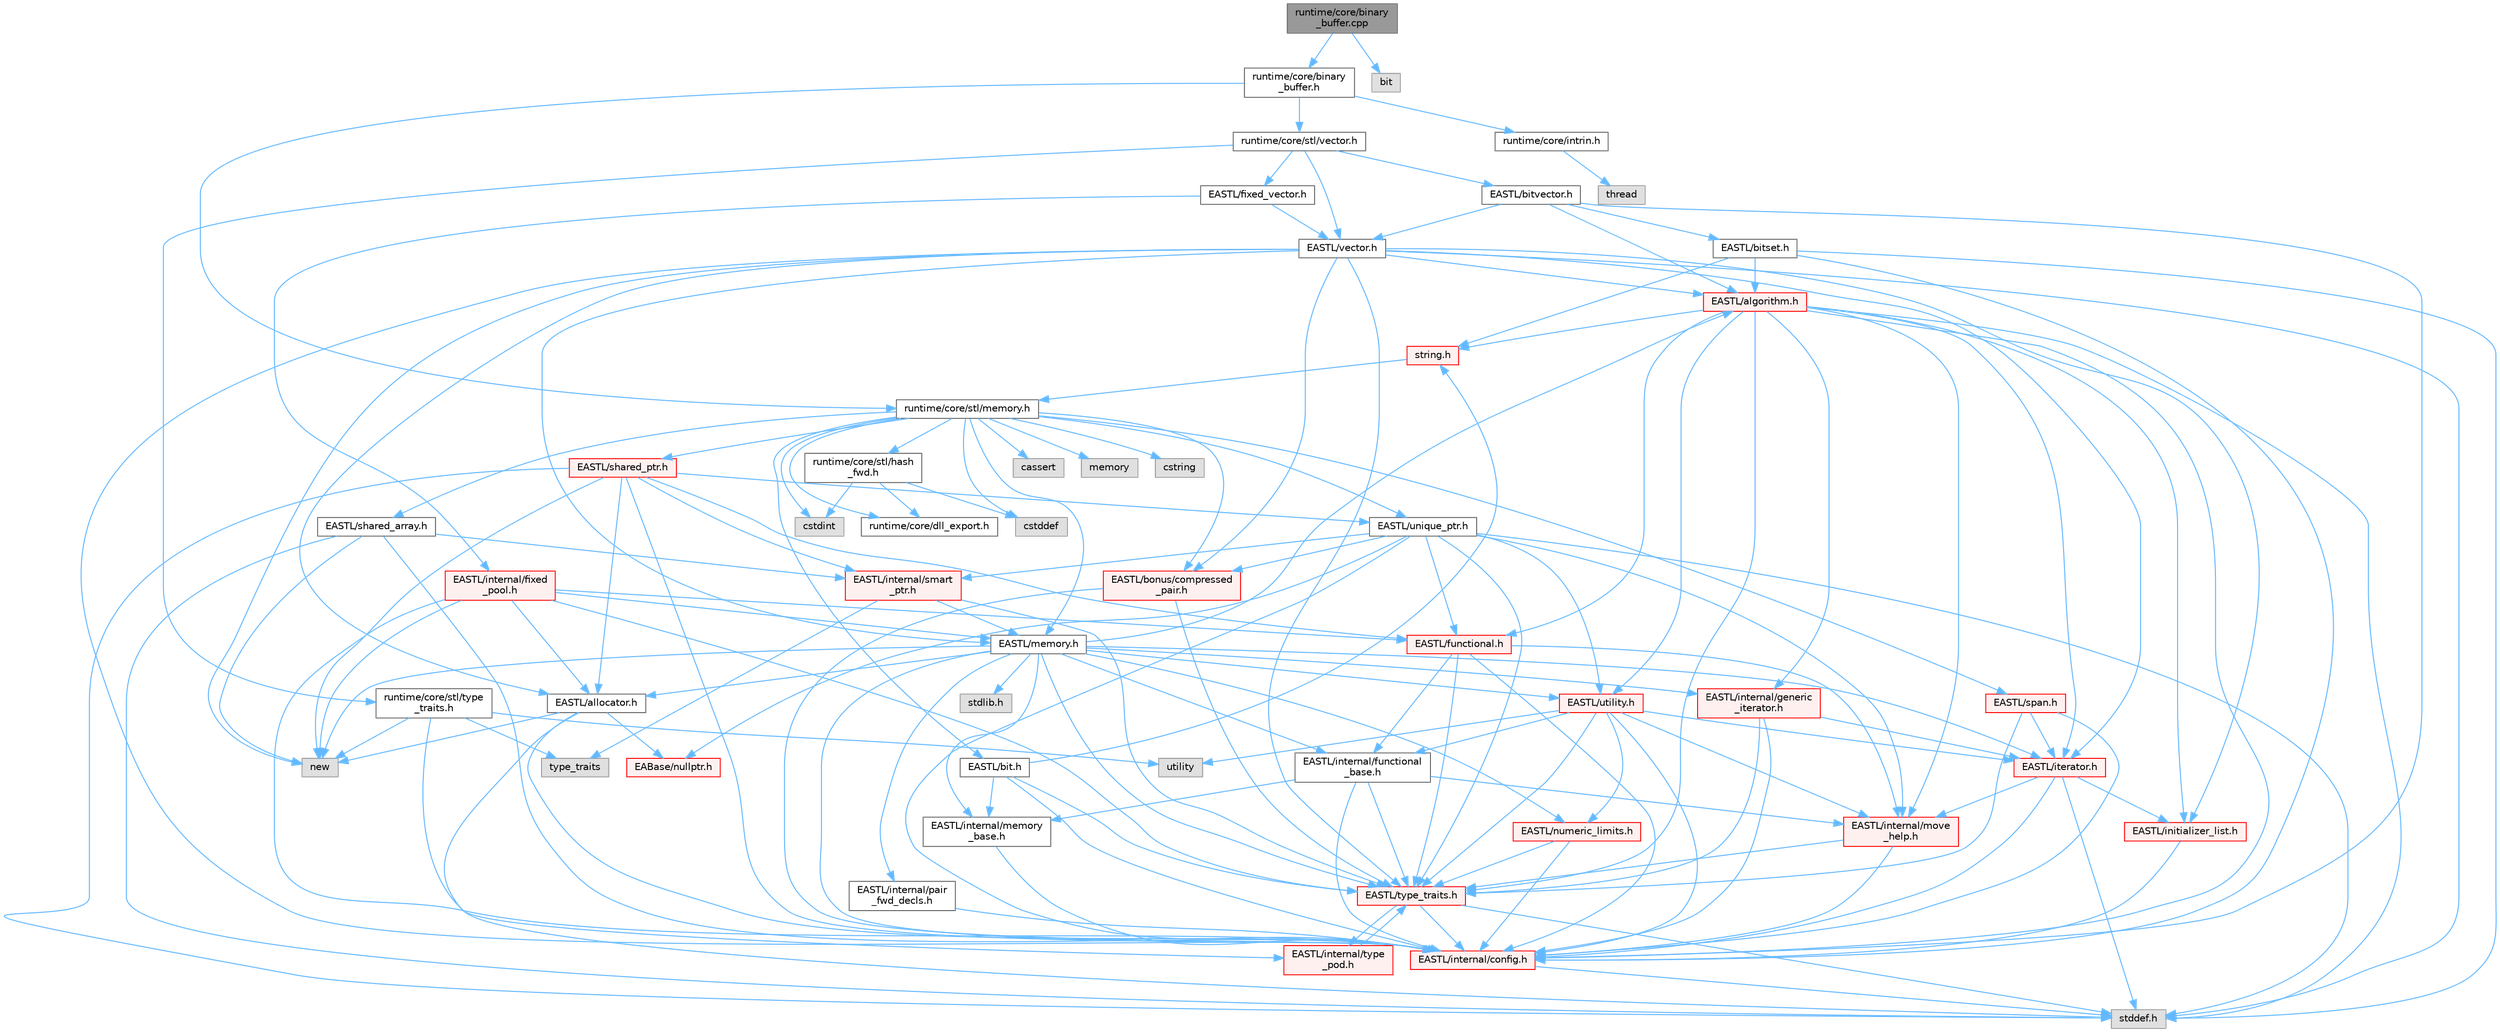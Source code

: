 digraph "runtime/core/binary_buffer.cpp"
{
 // LATEX_PDF_SIZE
  bgcolor="transparent";
  edge [fontname=Helvetica,fontsize=10,labelfontname=Helvetica,labelfontsize=10];
  node [fontname=Helvetica,fontsize=10,shape=box,height=0.2,width=0.4];
  Node1 [id="Node000001",label="runtime/core/binary\l_buffer.cpp",height=0.2,width=0.4,color="gray40", fillcolor="grey60", style="filled", fontcolor="black",tooltip=" "];
  Node1 -> Node2 [id="edge152_Node000001_Node000002",color="steelblue1",style="solid",tooltip=" "];
  Node2 [id="Node000002",label="runtime/core/binary\l_buffer.h",height=0.2,width=0.4,color="grey40", fillcolor="white", style="filled",URL="$binary__buffer_8h.html",tooltip=" "];
  Node2 -> Node3 [id="edge153_Node000002_Node000003",color="steelblue1",style="solid",tooltip=" "];
  Node3 [id="Node000003",label="runtime/core/stl/vector.h",height=0.2,width=0.4,color="grey40", fillcolor="white", style="filled",URL="$core_2stl_2vector_8h.html",tooltip=" "];
  Node3 -> Node4 [id="edge154_Node000003_Node000004",color="steelblue1",style="solid",tooltip=" "];
  Node4 [id="Node000004",label="EASTL/vector.h",height=0.2,width=0.4,color="grey40", fillcolor="white", style="filled",URL="$_e_a_s_t_l_2include_2_e_a_s_t_l_2vector_8h.html",tooltip=" "];
  Node4 -> Node5 [id="edge155_Node000004_Node000005",color="steelblue1",style="solid",tooltip=" "];
  Node5 [id="Node000005",label="EASTL/algorithm.h",height=0.2,width=0.4,color="red", fillcolor="#FFF0F0", style="filled",URL="$_e_a_s_t_l_2include_2_e_a_s_t_l_2algorithm_8h.html",tooltip=" "];
  Node5 -> Node6 [id="edge156_Node000005_Node000006",color="steelblue1",style="solid",tooltip=" "];
  Node6 [id="Node000006",label="EASTL/internal/config.h",height=0.2,width=0.4,color="red", fillcolor="#FFF0F0", style="filled",URL="$config_8h.html",tooltip=" "];
  Node6 -> Node14 [id="edge157_Node000006_Node000014",color="steelblue1",style="solid",tooltip=" "];
  Node14 [id="Node000014",label="stddef.h",height=0.2,width=0.4,color="grey60", fillcolor="#E0E0E0", style="filled",tooltip=" "];
  Node5 -> Node15 [id="edge158_Node000005_Node000015",color="steelblue1",style="solid",tooltip=" "];
  Node15 [id="Node000015",label="EASTL/type_traits.h",height=0.2,width=0.4,color="red", fillcolor="#FFF0F0", style="filled",URL="$_e_a_s_t_l_2include_2_e_a_s_t_l_2type__traits_8h.html",tooltip=" "];
  Node15 -> Node6 [id="edge159_Node000015_Node000006",color="steelblue1",style="solid",tooltip=" "];
  Node15 -> Node14 [id="edge160_Node000015_Node000014",color="steelblue1",style="solid",tooltip=" "];
  Node15 -> Node23 [id="edge161_Node000015_Node000023",color="steelblue1",style="solid",tooltip=" "];
  Node23 [id="Node000023",label="EASTL/internal/type\l_pod.h",height=0.2,width=0.4,color="red", fillcolor="#FFF0F0", style="filled",URL="$type__pod_8h.html",tooltip=" "];
  Node23 -> Node15 [id="edge162_Node000023_Node000015",color="steelblue1",style="solid",tooltip=" "];
  Node5 -> Node25 [id="edge163_Node000005_Node000025",color="steelblue1",style="solid",tooltip=" "];
  Node25 [id="Node000025",label="EASTL/internal/move\l_help.h",height=0.2,width=0.4,color="red", fillcolor="#FFF0F0", style="filled",URL="$move__help_8h.html",tooltip=" "];
  Node25 -> Node6 [id="edge164_Node000025_Node000006",color="steelblue1",style="solid",tooltip=" "];
  Node25 -> Node15 [id="edge165_Node000025_Node000015",color="steelblue1",style="solid",tooltip=" "];
  Node5 -> Node28 [id="edge166_Node000005_Node000028",color="steelblue1",style="solid",tooltip=" "];
  Node28 [id="Node000028",label="EASTL/initializer_list.h",height=0.2,width=0.4,color="red", fillcolor="#FFF0F0", style="filled",URL="$initializer__list_8h.html",tooltip=" "];
  Node28 -> Node6 [id="edge167_Node000028_Node000006",color="steelblue1",style="solid",tooltip=" "];
  Node5 -> Node27 [id="edge168_Node000005_Node000027",color="steelblue1",style="solid",tooltip=" "];
  Node27 [id="Node000027",label="EASTL/iterator.h",height=0.2,width=0.4,color="red", fillcolor="#FFF0F0", style="filled",URL="$_e_a_s_t_l_2include_2_e_a_s_t_l_2iterator_8h.html",tooltip=" "];
  Node27 -> Node6 [id="edge169_Node000027_Node000006",color="steelblue1",style="solid",tooltip=" "];
  Node27 -> Node25 [id="edge170_Node000027_Node000025",color="steelblue1",style="solid",tooltip=" "];
  Node27 -> Node28 [id="edge171_Node000027_Node000028",color="steelblue1",style="solid",tooltip=" "];
  Node27 -> Node14 [id="edge172_Node000027_Node000014",color="steelblue1",style="solid",tooltip=" "];
  Node5 -> Node62 [id="edge173_Node000005_Node000062",color="steelblue1",style="solid",tooltip=" "];
  Node62 [id="Node000062",label="EASTL/functional.h",height=0.2,width=0.4,color="red", fillcolor="#FFF0F0", style="filled",URL="$_e_a_s_t_l_2include_2_e_a_s_t_l_2functional_8h.html",tooltip=" "];
  Node62 -> Node6 [id="edge174_Node000062_Node000006",color="steelblue1",style="solid",tooltip=" "];
  Node62 -> Node25 [id="edge175_Node000062_Node000025",color="steelblue1",style="solid",tooltip=" "];
  Node62 -> Node15 [id="edge176_Node000062_Node000015",color="steelblue1",style="solid",tooltip=" "];
  Node62 -> Node43 [id="edge177_Node000062_Node000043",color="steelblue1",style="solid",tooltip=" "];
  Node43 [id="Node000043",label="EASTL/internal/functional\l_base.h",height=0.2,width=0.4,color="grey40", fillcolor="white", style="filled",URL="$functional__base_8h.html",tooltip=" "];
  Node43 -> Node6 [id="edge178_Node000043_Node000006",color="steelblue1",style="solid",tooltip=" "];
  Node43 -> Node39 [id="edge179_Node000043_Node000039",color="steelblue1",style="solid",tooltip=" "];
  Node39 [id="Node000039",label="EASTL/internal/memory\l_base.h",height=0.2,width=0.4,color="grey40", fillcolor="white", style="filled",URL="$memory__base_8h.html",tooltip=" "];
  Node39 -> Node6 [id="edge180_Node000039_Node000006",color="steelblue1",style="solid",tooltip=" "];
  Node43 -> Node25 [id="edge181_Node000043_Node000025",color="steelblue1",style="solid",tooltip=" "];
  Node43 -> Node15 [id="edge182_Node000043_Node000015",color="steelblue1",style="solid",tooltip=" "];
  Node5 -> Node46 [id="edge183_Node000005_Node000046",color="steelblue1",style="solid",tooltip=" "];
  Node46 [id="Node000046",label="EASTL/utility.h",height=0.2,width=0.4,color="red", fillcolor="#FFF0F0", style="filled",URL="$_e_a_s_t_l_2include_2_e_a_s_t_l_2utility_8h.html",tooltip=" "];
  Node46 -> Node6 [id="edge184_Node000046_Node000006",color="steelblue1",style="solid",tooltip=" "];
  Node46 -> Node15 [id="edge185_Node000046_Node000015",color="steelblue1",style="solid",tooltip=" "];
  Node46 -> Node27 [id="edge186_Node000046_Node000027",color="steelblue1",style="solid",tooltip=" "];
  Node46 -> Node47 [id="edge187_Node000046_Node000047",color="steelblue1",style="solid",tooltip=" "];
  Node47 [id="Node000047",label="EASTL/numeric_limits.h",height=0.2,width=0.4,color="red", fillcolor="#FFF0F0", style="filled",URL="$numeric__limits_8h.html",tooltip=" "];
  Node47 -> Node6 [id="edge188_Node000047_Node000006",color="steelblue1",style="solid",tooltip=" "];
  Node47 -> Node15 [id="edge189_Node000047_Node000015",color="steelblue1",style="solid",tooltip=" "];
  Node46 -> Node43 [id="edge190_Node000046_Node000043",color="steelblue1",style="solid",tooltip=" "];
  Node46 -> Node25 [id="edge191_Node000046_Node000025",color="steelblue1",style="solid",tooltip=" "];
  Node46 -> Node54 [id="edge192_Node000046_Node000054",color="steelblue1",style="solid",tooltip=" "];
  Node54 [id="Node000054",label="utility",height=0.2,width=0.4,color="grey60", fillcolor="#E0E0E0", style="filled",tooltip=" "];
  Node5 -> Node41 [id="edge193_Node000005_Node000041",color="steelblue1",style="solid",tooltip=" "];
  Node41 [id="Node000041",label="EASTL/internal/generic\l_iterator.h",height=0.2,width=0.4,color="red", fillcolor="#FFF0F0", style="filled",URL="$generic__iterator_8h.html",tooltip=" "];
  Node41 -> Node6 [id="edge194_Node000041_Node000006",color="steelblue1",style="solid",tooltip=" "];
  Node41 -> Node27 [id="edge195_Node000041_Node000027",color="steelblue1",style="solid",tooltip=" "];
  Node41 -> Node15 [id="edge196_Node000041_Node000015",color="steelblue1",style="solid",tooltip=" "];
  Node5 -> Node14 [id="edge197_Node000005_Node000014",color="steelblue1",style="solid",tooltip=" "];
  Node5 -> Node29 [id="edge198_Node000005_Node000029",color="steelblue1",style="solid",tooltip=" "];
  Node29 [id="Node000029",label="string.h",height=0.2,width=0.4,color="red", fillcolor="#FFF0F0", style="filled",URL="$string_8h.html",tooltip=" "];
  Node29 -> Node32 [id="edge199_Node000029_Node000032",color="steelblue1",style="solid",tooltip=" "];
  Node32 [id="Node000032",label="runtime/core/stl/memory.h",height=0.2,width=0.4,color="grey40", fillcolor="white", style="filled",URL="$core_2stl_2memory_8h.html",tooltip=" "];
  Node32 -> Node33 [id="edge200_Node000032_Node000033",color="steelblue1",style="solid",tooltip=" "];
  Node33 [id="Node000033",label="cstddef",height=0.2,width=0.4,color="grey60", fillcolor="#E0E0E0", style="filled",tooltip=" "];
  Node32 -> Node34 [id="edge201_Node000032_Node000034",color="steelblue1",style="solid",tooltip=" "];
  Node34 [id="Node000034",label="cstdint",height=0.2,width=0.4,color="grey60", fillcolor="#E0E0E0", style="filled",tooltip=" "];
  Node32 -> Node35 [id="edge202_Node000032_Node000035",color="steelblue1",style="solid",tooltip=" "];
  Node35 [id="Node000035",label="cassert",height=0.2,width=0.4,color="grey60", fillcolor="#E0E0E0", style="filled",tooltip=" "];
  Node32 -> Node36 [id="edge203_Node000032_Node000036",color="steelblue1",style="solid",tooltip=" "];
  Node36 [id="Node000036",label="memory",height=0.2,width=0.4,color="grey60", fillcolor="#E0E0E0", style="filled",tooltip=" "];
  Node32 -> Node37 [id="edge204_Node000032_Node000037",color="steelblue1",style="solid",tooltip=" "];
  Node37 [id="Node000037",label="cstring",height=0.2,width=0.4,color="grey60", fillcolor="#E0E0E0", style="filled",tooltip=" "];
  Node32 -> Node38 [id="edge205_Node000032_Node000038",color="steelblue1",style="solid",tooltip=" "];
  Node38 [id="Node000038",label="EASTL/bit.h",height=0.2,width=0.4,color="grey40", fillcolor="white", style="filled",URL="$bit_8h.html",tooltip=" "];
  Node38 -> Node6 [id="edge206_Node000038_Node000006",color="steelblue1",style="solid",tooltip=" "];
  Node38 -> Node39 [id="edge207_Node000038_Node000039",color="steelblue1",style="solid",tooltip=" "];
  Node38 -> Node15 [id="edge208_Node000038_Node000015",color="steelblue1",style="solid",tooltip=" "];
  Node38 -> Node29 [id="edge209_Node000038_Node000029",color="steelblue1",style="solid",tooltip=" "];
  Node32 -> Node40 [id="edge210_Node000032_Node000040",color="steelblue1",style="solid",tooltip=" "];
  Node40 [id="Node000040",label="EASTL/memory.h",height=0.2,width=0.4,color="grey40", fillcolor="white", style="filled",URL="$_e_a_s_t_l_2include_2_e_a_s_t_l_2memory_8h.html",tooltip=" "];
  Node40 -> Node6 [id="edge211_Node000040_Node000006",color="steelblue1",style="solid",tooltip=" "];
  Node40 -> Node39 [id="edge212_Node000040_Node000039",color="steelblue1",style="solid",tooltip=" "];
  Node40 -> Node41 [id="edge213_Node000040_Node000041",color="steelblue1",style="solid",tooltip=" "];
  Node40 -> Node42 [id="edge214_Node000040_Node000042",color="steelblue1",style="solid",tooltip=" "];
  Node42 [id="Node000042",label="EASTL/internal/pair\l_fwd_decls.h",height=0.2,width=0.4,color="grey40", fillcolor="white", style="filled",URL="$pair__fwd__decls_8h.html",tooltip=" "];
  Node42 -> Node6 [id="edge215_Node000042_Node000006",color="steelblue1",style="solid",tooltip=" "];
  Node40 -> Node43 [id="edge216_Node000040_Node000043",color="steelblue1",style="solid",tooltip=" "];
  Node40 -> Node5 [id="edge217_Node000040_Node000005",color="steelblue1",style="solid",tooltip=" "];
  Node40 -> Node15 [id="edge218_Node000040_Node000015",color="steelblue1",style="solid",tooltip=" "];
  Node40 -> Node44 [id="edge219_Node000040_Node000044",color="steelblue1",style="solid",tooltip=" "];
  Node44 [id="Node000044",label="EASTL/allocator.h",height=0.2,width=0.4,color="grey40", fillcolor="white", style="filled",URL="$allocator_8h.html",tooltip=" "];
  Node44 -> Node6 [id="edge220_Node000044_Node000006",color="steelblue1",style="solid",tooltip=" "];
  Node44 -> Node17 [id="edge221_Node000044_Node000017",color="steelblue1",style="solid",tooltip=" "];
  Node17 [id="Node000017",label="EABase/nullptr.h",height=0.2,width=0.4,color="red", fillcolor="#FFF0F0", style="filled",URL="$nullptr_8h.html",tooltip=" "];
  Node44 -> Node14 [id="edge222_Node000044_Node000014",color="steelblue1",style="solid",tooltip=" "];
  Node44 -> Node45 [id="edge223_Node000044_Node000045",color="steelblue1",style="solid",tooltip=" "];
  Node45 [id="Node000045",label="new",height=0.2,width=0.4,color="grey60", fillcolor="#E0E0E0", style="filled",tooltip=" "];
  Node40 -> Node27 [id="edge224_Node000040_Node000027",color="steelblue1",style="solid",tooltip=" "];
  Node40 -> Node46 [id="edge225_Node000040_Node000046",color="steelblue1",style="solid",tooltip=" "];
  Node40 -> Node47 [id="edge226_Node000040_Node000047",color="steelblue1",style="solid",tooltip=" "];
  Node40 -> Node55 [id="edge227_Node000040_Node000055",color="steelblue1",style="solid",tooltip=" "];
  Node55 [id="Node000055",label="stdlib.h",height=0.2,width=0.4,color="grey60", fillcolor="#E0E0E0", style="filled",tooltip=" "];
  Node40 -> Node45 [id="edge228_Node000040_Node000045",color="steelblue1",style="solid",tooltip=" "];
  Node32 -> Node56 [id="edge229_Node000032_Node000056",color="steelblue1",style="solid",tooltip=" "];
  Node56 [id="Node000056",label="EASTL/shared_array.h",height=0.2,width=0.4,color="grey40", fillcolor="white", style="filled",URL="$shared__array_8h.html",tooltip=" "];
  Node56 -> Node6 [id="edge230_Node000056_Node000006",color="steelblue1",style="solid",tooltip=" "];
  Node56 -> Node57 [id="edge231_Node000056_Node000057",color="steelblue1",style="solid",tooltip=" "];
  Node57 [id="Node000057",label="EASTL/internal/smart\l_ptr.h",height=0.2,width=0.4,color="red", fillcolor="#FFF0F0", style="filled",URL="$smart__ptr_8h.html",tooltip=" "];
  Node57 -> Node58 [id="edge232_Node000057_Node000058",color="steelblue1",style="solid",tooltip=" "];
  Node58 [id="Node000058",label="type_traits",height=0.2,width=0.4,color="grey60", fillcolor="#E0E0E0", style="filled",tooltip=" "];
  Node57 -> Node40 [id="edge233_Node000057_Node000040",color="steelblue1",style="solid",tooltip=" "];
  Node57 -> Node15 [id="edge234_Node000057_Node000015",color="steelblue1",style="solid",tooltip=" "];
  Node56 -> Node45 [id="edge235_Node000056_Node000045",color="steelblue1",style="solid",tooltip=" "];
  Node56 -> Node14 [id="edge236_Node000056_Node000014",color="steelblue1",style="solid",tooltip=" "];
  Node32 -> Node59 [id="edge237_Node000032_Node000059",color="steelblue1",style="solid",tooltip=" "];
  Node59 [id="Node000059",label="EASTL/unique_ptr.h",height=0.2,width=0.4,color="grey40", fillcolor="white", style="filled",URL="$unique__ptr_8h.html",tooltip=" "];
  Node59 -> Node17 [id="edge238_Node000059_Node000017",color="steelblue1",style="solid",tooltip=" "];
  Node59 -> Node60 [id="edge239_Node000059_Node000060",color="steelblue1",style="solid",tooltip=" "];
  Node60 [id="Node000060",label="EASTL/bonus/compressed\l_pair.h",height=0.2,width=0.4,color="red", fillcolor="#FFF0F0", style="filled",URL="$compressed__pair_8h.html",tooltip=" "];
  Node60 -> Node6 [id="edge240_Node000060_Node000006",color="steelblue1",style="solid",tooltip=" "];
  Node60 -> Node15 [id="edge241_Node000060_Node000015",color="steelblue1",style="solid",tooltip=" "];
  Node59 -> Node62 [id="edge242_Node000059_Node000062",color="steelblue1",style="solid",tooltip=" "];
  Node59 -> Node6 [id="edge243_Node000059_Node000006",color="steelblue1",style="solid",tooltip=" "];
  Node59 -> Node25 [id="edge244_Node000059_Node000025",color="steelblue1",style="solid",tooltip=" "];
  Node59 -> Node57 [id="edge245_Node000059_Node000057",color="steelblue1",style="solid",tooltip=" "];
  Node59 -> Node15 [id="edge246_Node000059_Node000015",color="steelblue1",style="solid",tooltip=" "];
  Node59 -> Node46 [id="edge247_Node000059_Node000046",color="steelblue1",style="solid",tooltip=" "];
  Node59 -> Node14 [id="edge248_Node000059_Node000014",color="steelblue1",style="solid",tooltip=" "];
  Node32 -> Node67 [id="edge249_Node000032_Node000067",color="steelblue1",style="solid",tooltip=" "];
  Node67 [id="Node000067",label="EASTL/shared_ptr.h",height=0.2,width=0.4,color="red", fillcolor="#FFF0F0", style="filled",URL="$shared__ptr_8h.html",tooltip=" "];
  Node67 -> Node6 [id="edge250_Node000067_Node000006",color="steelblue1",style="solid",tooltip=" "];
  Node67 -> Node57 [id="edge251_Node000067_Node000057",color="steelblue1",style="solid",tooltip=" "];
  Node67 -> Node59 [id="edge252_Node000067_Node000059",color="steelblue1",style="solid",tooltip=" "];
  Node67 -> Node62 [id="edge253_Node000067_Node000062",color="steelblue1",style="solid",tooltip=" "];
  Node67 -> Node44 [id="edge254_Node000067_Node000044",color="steelblue1",style="solid",tooltip=" "];
  Node67 -> Node45 [id="edge255_Node000067_Node000045",color="steelblue1",style="solid",tooltip=" "];
  Node67 -> Node14 [id="edge256_Node000067_Node000014",color="steelblue1",style="solid",tooltip=" "];
  Node32 -> Node147 [id="edge257_Node000032_Node000147",color="steelblue1",style="solid",tooltip=" "];
  Node147 [id="Node000147",label="EASTL/span.h",height=0.2,width=0.4,color="red", fillcolor="#FFF0F0", style="filled",URL="$span_8h.html",tooltip=" "];
  Node147 -> Node6 [id="edge258_Node000147_Node000006",color="steelblue1",style="solid",tooltip=" "];
  Node147 -> Node15 [id="edge259_Node000147_Node000015",color="steelblue1",style="solid",tooltip=" "];
  Node147 -> Node27 [id="edge260_Node000147_Node000027",color="steelblue1",style="solid",tooltip=" "];
  Node32 -> Node60 [id="edge261_Node000032_Node000060",color="steelblue1",style="solid",tooltip=" "];
  Node32 -> Node150 [id="edge262_Node000032_Node000150",color="steelblue1",style="solid",tooltip=" "];
  Node150 [id="Node000150",label="runtime/core/dll_export.h",height=0.2,width=0.4,color="grey40", fillcolor="white", style="filled",URL="$dll__export_8h.html",tooltip=" "];
  Node32 -> Node151 [id="edge263_Node000032_Node000151",color="steelblue1",style="solid",tooltip=" "];
  Node151 [id="Node000151",label="runtime/core/stl/hash\l_fwd.h",height=0.2,width=0.4,color="grey40", fillcolor="white", style="filled",URL="$hash__fwd_8h.html",tooltip=" "];
  Node151 -> Node33 [id="edge264_Node000151_Node000033",color="steelblue1",style="solid",tooltip=" "];
  Node151 -> Node34 [id="edge265_Node000151_Node000034",color="steelblue1",style="solid",tooltip=" "];
  Node151 -> Node150 [id="edge266_Node000151_Node000150",color="steelblue1",style="solid",tooltip=" "];
  Node4 -> Node44 [id="edge267_Node000004_Node000044",color="steelblue1",style="solid",tooltip=" "];
  Node4 -> Node60 [id="edge268_Node000004_Node000060",color="steelblue1",style="solid",tooltip=" "];
  Node4 -> Node28 [id="edge269_Node000004_Node000028",color="steelblue1",style="solid",tooltip=" "];
  Node4 -> Node6 [id="edge270_Node000004_Node000006",color="steelblue1",style="solid",tooltip=" "];
  Node4 -> Node27 [id="edge271_Node000004_Node000027",color="steelblue1",style="solid",tooltip=" "];
  Node4 -> Node40 [id="edge272_Node000004_Node000040",color="steelblue1",style="solid",tooltip=" "];
  Node4 -> Node15 [id="edge273_Node000004_Node000015",color="steelblue1",style="solid",tooltip=" "];
  Node4 -> Node14 [id="edge274_Node000004_Node000014",color="steelblue1",style="solid",tooltip=" "];
  Node4 -> Node45 [id="edge275_Node000004_Node000045",color="steelblue1",style="solid",tooltip=" "];
  Node3 -> Node154 [id="edge276_Node000003_Node000154",color="steelblue1",style="solid",tooltip=" "];
  Node154 [id="Node000154",label="EASTL/fixed_vector.h",height=0.2,width=0.4,color="grey40", fillcolor="white", style="filled",URL="$fixed__vector_8h.html",tooltip=" "];
  Node154 -> Node4 [id="edge277_Node000154_Node000004",color="steelblue1",style="solid",tooltip=" "];
  Node154 -> Node155 [id="edge278_Node000154_Node000155",color="steelblue1",style="solid",tooltip=" "];
  Node155 [id="Node000155",label="EASTL/internal/fixed\l_pool.h",height=0.2,width=0.4,color="red", fillcolor="#FFF0F0", style="filled",URL="$fixed__pool_8h.html",tooltip=" "];
  Node155 -> Node6 [id="edge279_Node000155_Node000006",color="steelblue1",style="solid",tooltip=" "];
  Node155 -> Node62 [id="edge280_Node000155_Node000062",color="steelblue1",style="solid",tooltip=" "];
  Node155 -> Node40 [id="edge281_Node000155_Node000040",color="steelblue1",style="solid",tooltip=" "];
  Node155 -> Node44 [id="edge282_Node000155_Node000044",color="steelblue1",style="solid",tooltip=" "];
  Node155 -> Node15 [id="edge283_Node000155_Node000015",color="steelblue1",style="solid",tooltip=" "];
  Node155 -> Node45 [id="edge284_Node000155_Node000045",color="steelblue1",style="solid",tooltip=" "];
  Node3 -> Node156 [id="edge285_Node000003_Node000156",color="steelblue1",style="solid",tooltip=" "];
  Node156 [id="Node000156",label="EASTL/bitvector.h",height=0.2,width=0.4,color="grey40", fillcolor="white", style="filled",URL="$bitvector_8h.html",tooltip=" "];
  Node156 -> Node6 [id="edge286_Node000156_Node000006",color="steelblue1",style="solid",tooltip=" "];
  Node156 -> Node4 [id="edge287_Node000156_Node000004",color="steelblue1",style="solid",tooltip=" "];
  Node156 -> Node5 [id="edge288_Node000156_Node000005",color="steelblue1",style="solid",tooltip=" "];
  Node156 -> Node157 [id="edge289_Node000156_Node000157",color="steelblue1",style="solid",tooltip=" "];
  Node157 [id="Node000157",label="EASTL/bitset.h",height=0.2,width=0.4,color="grey40", fillcolor="white", style="filled",URL="$bitset_8h.html",tooltip=" "];
  Node157 -> Node6 [id="edge290_Node000157_Node000006",color="steelblue1",style="solid",tooltip=" "];
  Node157 -> Node5 [id="edge291_Node000157_Node000005",color="steelblue1",style="solid",tooltip=" "];
  Node157 -> Node14 [id="edge292_Node000157_Node000014",color="steelblue1",style="solid",tooltip=" "];
  Node157 -> Node29 [id="edge293_Node000157_Node000029",color="steelblue1",style="solid",tooltip=" "];
  Node3 -> Node158 [id="edge294_Node000003_Node000158",color="steelblue1",style="solid",tooltip=" "];
  Node158 [id="Node000158",label="runtime/core/stl/type\l_traits.h",height=0.2,width=0.4,color="grey40", fillcolor="white", style="filled",URL="$core_2stl_2type__traits_8h.html",tooltip=" "];
  Node158 -> Node45 [id="edge295_Node000158_Node000045",color="steelblue1",style="solid",tooltip=" "];
  Node158 -> Node54 [id="edge296_Node000158_Node000054",color="steelblue1",style="solid",tooltip=" "];
  Node158 -> Node58 [id="edge297_Node000158_Node000058",color="steelblue1",style="solid",tooltip=" "];
  Node158 -> Node23 [id="edge298_Node000158_Node000023",color="steelblue1",style="solid",tooltip=" "];
  Node2 -> Node32 [id="edge299_Node000002_Node000032",color="steelblue1",style="solid",tooltip=" "];
  Node2 -> Node159 [id="edge300_Node000002_Node000159",color="steelblue1",style="solid",tooltip=" "];
  Node159 [id="Node000159",label="runtime/core/intrin.h",height=0.2,width=0.4,color="grey40", fillcolor="white", style="filled",URL="$intrin_8h.html",tooltip=" "];
  Node159 -> Node160 [id="edge301_Node000159_Node000160",color="steelblue1",style="solid",tooltip=" "];
  Node160 [id="Node000160",label="thread",height=0.2,width=0.4,color="grey60", fillcolor="#E0E0E0", style="filled",tooltip=" "];
  Node1 -> Node161 [id="edge302_Node000001_Node000161",color="steelblue1",style="solid",tooltip=" "];
  Node161 [id="Node000161",label="bit",height=0.2,width=0.4,color="grey60", fillcolor="#E0E0E0", style="filled",tooltip=" "];
}
